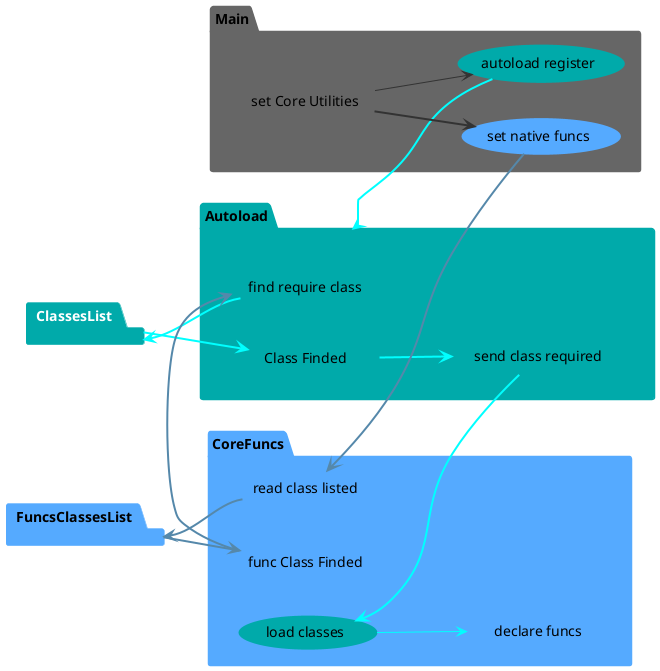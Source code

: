 @startuml
left to right direction
package Main #666;line:666; {
    usecase "set Core Utilities" as coreUtilities #666;line:666;
    usecase "autoload register" as autoloadRegister #0AA;line:0AA;
    usecase "set native funcs" as setNatFuncs #5AF;line:5AF;
}
coreUtilities --> autoloadRegister #line:333;

package ClassesList #0AA;line:0AA;text:white

package Autoload #0AA;line:0AA; {
    usecase "find require class" as findRequireClass #0AA;line:0AA;
    usecase "Class Finded" as ClassFinded #0AA;line:0AA;
    usecase "send class required" as sendClass #0AA;line:0AA;
}
Autoload <== autoloadRegister #line:0FF;
findRequireClass ==> ClassesList #line:0FF;

ClassesList ==> ClassFinded #line:0FF;
ClassFinded ==> sendClass #line:0FF;

package FuncsClassesList #5AF;line:5AF;

package CoreFuncs #5AF;line:5AF; {
    usecase "read class listed" as readListedClasses #5AF;line:5AF;
    usecase "func Class Finded" as funcClassFinded #5AF;line:5AF;
    usecase "load classes" as sendClasses #0AA;line:0AA;
    usecase "declare funcs" as declareFuncs #5AF;line:5AF;
}
coreUtilities ==> setNatFuncs #line:333;
setNatFuncs ==> readListedClasses #line:58A;
sendClasses <== sendClass #line:0FF;
sendClasses --> declareFuncs #line:0FF;
readListedClasses ==> FuncsClassesList #line:58A;
FuncsClassesList ==> funcClassFinded #line:58A;
funcClassFinded ==> findRequireClass #line:58A;

@enduml
